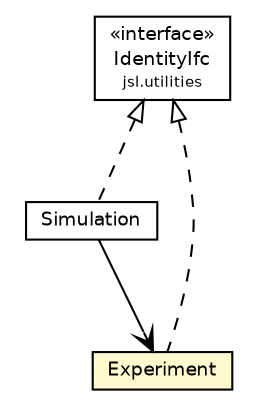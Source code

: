 #!/usr/local/bin/dot
#
# Class diagram 
# Generated by UMLGraph version 5.4 (http://www.umlgraph.org/)
#

digraph G {
	edge [fontname="Helvetica",fontsize=10,labelfontname="Helvetica",labelfontsize=10];
	node [fontname="Helvetica",fontsize=10,shape=plaintext];
	nodesep=0.25;
	ranksep=0.5;
	// jsl.modeling.Simulation
	c79353 [label=<<table title="jsl.modeling.Simulation" border="0" cellborder="1" cellspacing="0" cellpadding="2" port="p" href="./Simulation.html">
		<tr><td><table border="0" cellspacing="0" cellpadding="1">
<tr><td align="center" balign="center"> Simulation </td></tr>
		</table></td></tr>
		</table>>, URL="./Simulation.html", fontname="Helvetica", fontcolor="black", fontsize=9.0];
	// jsl.modeling.Experiment
	c79371 [label=<<table title="jsl.modeling.Experiment" border="0" cellborder="1" cellspacing="0" cellpadding="2" port="p" bgcolor="lemonChiffon" href="./Experiment.html">
		<tr><td><table border="0" cellspacing="0" cellpadding="1">
<tr><td align="center" balign="center"> Experiment </td></tr>
		</table></td></tr>
		</table>>, URL="./Experiment.html", fontname="Helvetica", fontcolor="black", fontsize=9.0];
	// jsl.utilities.IdentityIfc
	c79647 [label=<<table title="jsl.utilities.IdentityIfc" border="0" cellborder="1" cellspacing="0" cellpadding="2" port="p" href="../utilities/IdentityIfc.html">
		<tr><td><table border="0" cellspacing="0" cellpadding="1">
<tr><td align="center" balign="center"> &#171;interface&#187; </td></tr>
<tr><td align="center" balign="center"> IdentityIfc </td></tr>
<tr><td align="center" balign="center"><font point-size="7.0"> jsl.utilities </font></td></tr>
		</table></td></tr>
		</table>>, URL="../utilities/IdentityIfc.html", fontname="Helvetica", fontcolor="black", fontsize=9.0];
	//jsl.modeling.Simulation implements jsl.utilities.IdentityIfc
	c79647:p -> c79353:p [dir=back,arrowtail=empty,style=dashed];
	//jsl.modeling.Experiment implements jsl.utilities.IdentityIfc
	c79647:p -> c79371:p [dir=back,arrowtail=empty,style=dashed];
	// jsl.modeling.Simulation NAVASSOC jsl.modeling.Experiment
	c79353:p -> c79371:p [taillabel="", label="", headlabel="", fontname="Helvetica", fontcolor="black", fontsize=10.0, color="black", arrowhead=open];
}

